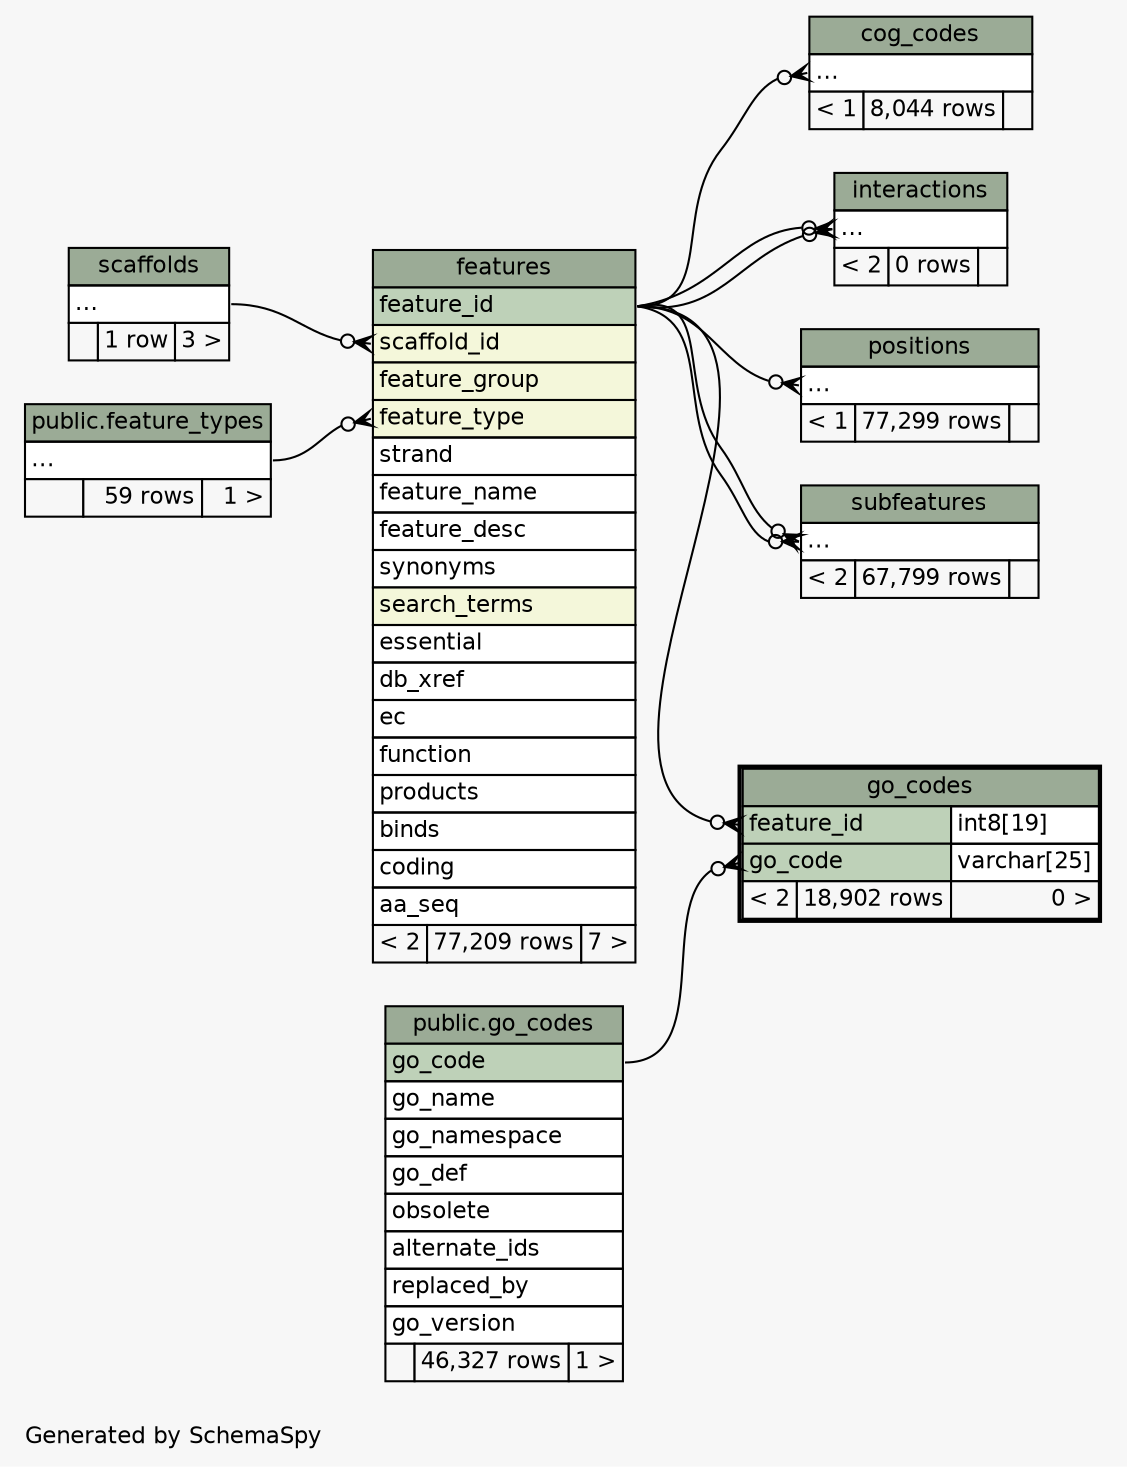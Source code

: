 // dot 2.28.0 on Mac OS X 10.12.4
// SchemaSpy rev 590
digraph "twoDegreesRelationshipsDiagram" {
  graph [
    rankdir="RL"
    bgcolor="#f7f7f7"
    label="\nGenerated by SchemaSpy"
    labeljust="l"
    nodesep="0.18"
    ranksep="0.46"
    fontname="Helvetica"
    fontsize="11"
  ];
  node [
    fontname="Helvetica"
    fontsize="11"
    shape="plaintext"
  ];
  edge [
    arrowsize="0.8"
  ];
  "cog_codes":"elipses":w -> "features":"feature_id":e [arrowhead=none dir=back arrowtail=crowodot];
  "features":"feature_type":w -> "public.feature_types":"elipses":e [arrowhead=none dir=back arrowtail=crowodot];
  "features":"scaffold_id":w -> "scaffolds":"elipses":e [arrowhead=none dir=back arrowtail=crowodot];
  "go_codes":"feature_id":w -> "features":"feature_id":e [arrowhead=none dir=back arrowtail=crowodot];
  "go_codes":"go_code":w -> "public.go_codes":"go_code":e [arrowhead=none dir=back arrowtail=crowodot];
  "interactions":"elipses":w -> "features":"feature_id":e [arrowhead=none dir=back arrowtail=crowodot];
  "interactions":"elipses":w -> "features":"feature_id":e [arrowhead=none dir=back arrowtail=crowodot];
  "positions":"elipses":w -> "features":"feature_id":e [arrowhead=none dir=back arrowtail=crowodot];
  "subfeatures":"elipses":w -> "features":"feature_id":e [arrowhead=none dir=back arrowtail=crowodot];
  "subfeatures":"elipses":w -> "features":"feature_id":e [arrowhead=none dir=back arrowtail=crowodot];
  "cog_codes" [
    label=<
    <TABLE BORDER="0" CELLBORDER="1" CELLSPACING="0" BGCOLOR="#ffffff">
      <TR><TD COLSPAN="3" BGCOLOR="#9bab96" ALIGN="CENTER">cog_codes</TD></TR>
      <TR><TD PORT="elipses" COLSPAN="3" ALIGN="LEFT">...</TD></TR>
      <TR><TD ALIGN="LEFT" BGCOLOR="#f7f7f7">&lt; 1</TD><TD ALIGN="RIGHT" BGCOLOR="#f7f7f7">8,044 rows</TD><TD ALIGN="RIGHT" BGCOLOR="#f7f7f7">  </TD></TR>
    </TABLE>>
    URL="cog_codes.html"
    tooltip="cog_codes"
  ];
  "public.feature_types" [
    label=<
    <TABLE BORDER="0" CELLBORDER="1" CELLSPACING="0" BGCOLOR="#ffffff">
      <TR><TD COLSPAN="3" BGCOLOR="#9bab96" ALIGN="CENTER">public.feature_types</TD></TR>
      <TR><TD PORT="elipses" COLSPAN="3" ALIGN="LEFT">...</TD></TR>
      <TR><TD ALIGN="LEFT" BGCOLOR="#f7f7f7">  </TD><TD ALIGN="RIGHT" BGCOLOR="#f7f7f7">59 rows</TD><TD ALIGN="RIGHT" BGCOLOR="#f7f7f7">1 &gt;</TD></TR>
    </TABLE>>
    tooltip="public.feature_types"
  ];
  "features" [
    label=<
    <TABLE BORDER="0" CELLBORDER="1" CELLSPACING="0" BGCOLOR="#ffffff">
      <TR><TD COLSPAN="3" BGCOLOR="#9bab96" ALIGN="CENTER">features</TD></TR>
      <TR><TD PORT="feature_id" COLSPAN="3" BGCOLOR="#bed1b8" ALIGN="LEFT">feature_id</TD></TR>
      <TR><TD PORT="scaffold_id" COLSPAN="3" BGCOLOR="#f4f7da" ALIGN="LEFT">scaffold_id</TD></TR>
      <TR><TD PORT="feature_group" COLSPAN="3" BGCOLOR="#f4f7da" ALIGN="LEFT">feature_group</TD></TR>
      <TR><TD PORT="feature_type" COLSPAN="3" BGCOLOR="#f4f7da" ALIGN="LEFT">feature_type</TD></TR>
      <TR><TD PORT="strand" COLSPAN="3" ALIGN="LEFT">strand</TD></TR>
      <TR><TD PORT="feature_name" COLSPAN="3" ALIGN="LEFT">feature_name</TD></TR>
      <TR><TD PORT="feature_desc" COLSPAN="3" ALIGN="LEFT">feature_desc</TD></TR>
      <TR><TD PORT="synonyms" COLSPAN="3" ALIGN="LEFT">synonyms</TD></TR>
      <TR><TD PORT="search_terms" COLSPAN="3" BGCOLOR="#f4f7da" ALIGN="LEFT">search_terms</TD></TR>
      <TR><TD PORT="essential" COLSPAN="3" ALIGN="LEFT">essential</TD></TR>
      <TR><TD PORT="db_xref" COLSPAN="3" ALIGN="LEFT">db_xref</TD></TR>
      <TR><TD PORT="ec" COLSPAN="3" ALIGN="LEFT">ec</TD></TR>
      <TR><TD PORT="function" COLSPAN="3" ALIGN="LEFT">function</TD></TR>
      <TR><TD PORT="products" COLSPAN="3" ALIGN="LEFT">products</TD></TR>
      <TR><TD PORT="binds" COLSPAN="3" ALIGN="LEFT">binds</TD></TR>
      <TR><TD PORT="coding" COLSPAN="3" ALIGN="LEFT">coding</TD></TR>
      <TR><TD PORT="aa_seq" COLSPAN="3" ALIGN="LEFT">aa_seq</TD></TR>
      <TR><TD ALIGN="LEFT" BGCOLOR="#f7f7f7">&lt; 2</TD><TD ALIGN="RIGHT" BGCOLOR="#f7f7f7">77,209 rows</TD><TD ALIGN="RIGHT" BGCOLOR="#f7f7f7">7 &gt;</TD></TR>
    </TABLE>>
    URL="features.html"
    tooltip="features"
  ];
  "go_codes" [
    label=<
    <TABLE BORDER="2" CELLBORDER="1" CELLSPACING="0" BGCOLOR="#ffffff">
      <TR><TD COLSPAN="3" BGCOLOR="#9bab96" ALIGN="CENTER">go_codes</TD></TR>
      <TR><TD PORT="feature_id" COLSPAN="2" BGCOLOR="#bed1b8" ALIGN="LEFT">feature_id</TD><TD PORT="feature_id.type" ALIGN="LEFT">int8[19]</TD></TR>
      <TR><TD PORT="go_code" COLSPAN="2" BGCOLOR="#bed1b8" ALIGN="LEFT">go_code</TD><TD PORT="go_code.type" ALIGN="LEFT">varchar[25]</TD></TR>
      <TR><TD ALIGN="LEFT" BGCOLOR="#f7f7f7">&lt; 2</TD><TD ALIGN="RIGHT" BGCOLOR="#f7f7f7">18,902 rows</TD><TD ALIGN="RIGHT" BGCOLOR="#f7f7f7">0 &gt;</TD></TR>
    </TABLE>>
    URL="go_codes.html"
    tooltip="go_codes"
  ];
  "public.go_codes" [
    label=<
    <TABLE BORDER="0" CELLBORDER="1" CELLSPACING="0" BGCOLOR="#ffffff">
      <TR><TD COLSPAN="3" BGCOLOR="#9bab96" ALIGN="CENTER">public.go_codes</TD></TR>
      <TR><TD PORT="go_code" COLSPAN="3" BGCOLOR="#bed1b8" ALIGN="LEFT">go_code</TD></TR>
      <TR><TD PORT="go_name" COLSPAN="3" ALIGN="LEFT">go_name</TD></TR>
      <TR><TD PORT="go_namespace" COLSPAN="3" ALIGN="LEFT">go_namespace</TD></TR>
      <TR><TD PORT="go_def" COLSPAN="3" ALIGN="LEFT">go_def</TD></TR>
      <TR><TD PORT="obsolete" COLSPAN="3" ALIGN="LEFT">obsolete</TD></TR>
      <TR><TD PORT="alternate_ids" COLSPAN="3" ALIGN="LEFT">alternate_ids</TD></TR>
      <TR><TD PORT="replaced_by" COLSPAN="3" ALIGN="LEFT">replaced_by</TD></TR>
      <TR><TD PORT="go_version" COLSPAN="3" ALIGN="LEFT">go_version</TD></TR>
      <TR><TD ALIGN="LEFT" BGCOLOR="#f7f7f7">  </TD><TD ALIGN="RIGHT" BGCOLOR="#f7f7f7">46,327 rows</TD><TD ALIGN="RIGHT" BGCOLOR="#f7f7f7">1 &gt;</TD></TR>
    </TABLE>>
    tooltip="public.go_codes"
  ];
  "interactions" [
    label=<
    <TABLE BORDER="0" CELLBORDER="1" CELLSPACING="0" BGCOLOR="#ffffff">
      <TR><TD COLSPAN="3" BGCOLOR="#9bab96" ALIGN="CENTER">interactions</TD></TR>
      <TR><TD PORT="elipses" COLSPAN="3" ALIGN="LEFT">...</TD></TR>
      <TR><TD ALIGN="LEFT" BGCOLOR="#f7f7f7">&lt; 2</TD><TD ALIGN="RIGHT" BGCOLOR="#f7f7f7">0 rows</TD><TD ALIGN="RIGHT" BGCOLOR="#f7f7f7">  </TD></TR>
    </TABLE>>
    URL="interactions.html"
    tooltip="interactions"
  ];
  "positions" [
    label=<
    <TABLE BORDER="0" CELLBORDER="1" CELLSPACING="0" BGCOLOR="#ffffff">
      <TR><TD COLSPAN="3" BGCOLOR="#9bab96" ALIGN="CENTER">positions</TD></TR>
      <TR><TD PORT="elipses" COLSPAN="3" ALIGN="LEFT">...</TD></TR>
      <TR><TD ALIGN="LEFT" BGCOLOR="#f7f7f7">&lt; 1</TD><TD ALIGN="RIGHT" BGCOLOR="#f7f7f7">77,299 rows</TD><TD ALIGN="RIGHT" BGCOLOR="#f7f7f7">  </TD></TR>
    </TABLE>>
    URL="positions.html"
    tooltip="positions"
  ];
  "scaffolds" [
    label=<
    <TABLE BORDER="0" CELLBORDER="1" CELLSPACING="0" BGCOLOR="#ffffff">
      <TR><TD COLSPAN="3" BGCOLOR="#9bab96" ALIGN="CENTER">scaffolds</TD></TR>
      <TR><TD PORT="elipses" COLSPAN="3" ALIGN="LEFT">...</TD></TR>
      <TR><TD ALIGN="LEFT" BGCOLOR="#f7f7f7">  </TD><TD ALIGN="RIGHT" BGCOLOR="#f7f7f7">1 row</TD><TD ALIGN="RIGHT" BGCOLOR="#f7f7f7">3 &gt;</TD></TR>
    </TABLE>>
    URL="scaffolds.html"
    tooltip="scaffolds"
  ];
  "subfeatures" [
    label=<
    <TABLE BORDER="0" CELLBORDER="1" CELLSPACING="0" BGCOLOR="#ffffff">
      <TR><TD COLSPAN="3" BGCOLOR="#9bab96" ALIGN="CENTER">subfeatures</TD></TR>
      <TR><TD PORT="elipses" COLSPAN="3" ALIGN="LEFT">...</TD></TR>
      <TR><TD ALIGN="LEFT" BGCOLOR="#f7f7f7">&lt; 2</TD><TD ALIGN="RIGHT" BGCOLOR="#f7f7f7">67,799 rows</TD><TD ALIGN="RIGHT" BGCOLOR="#f7f7f7">  </TD></TR>
    </TABLE>>
    URL="subfeatures.html"
    tooltip="subfeatures"
  ];
}
